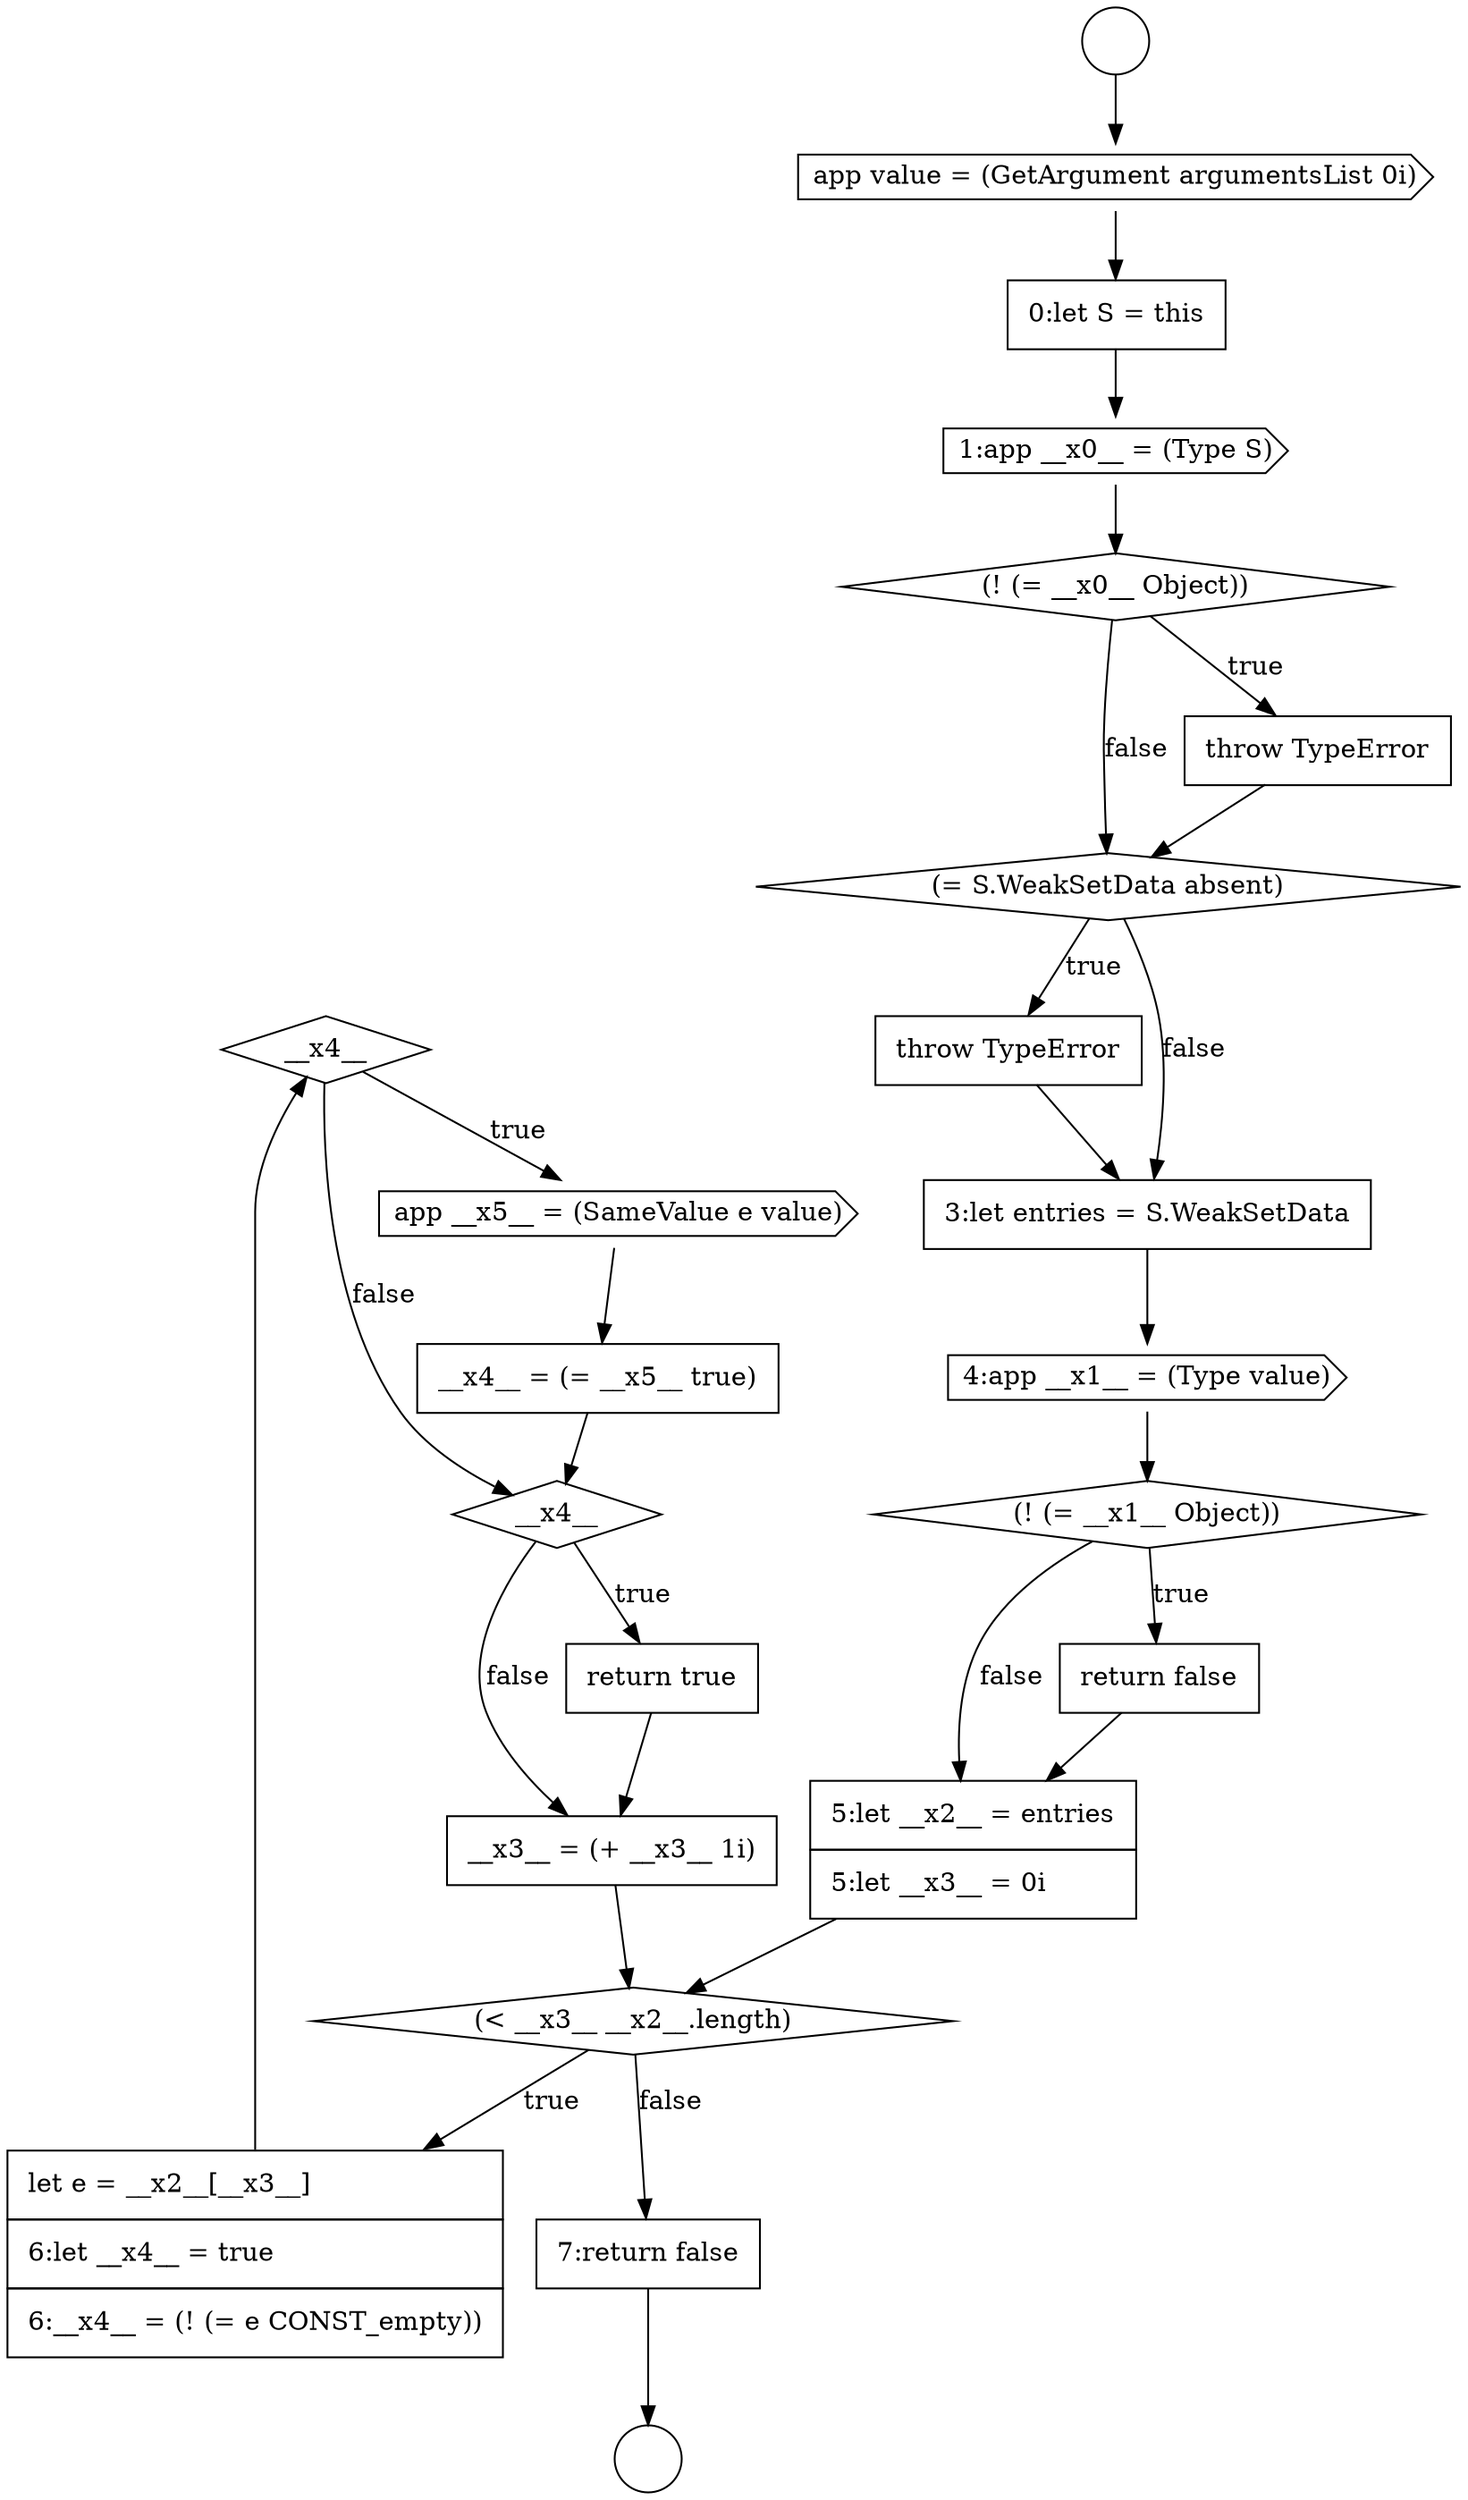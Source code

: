 digraph {
  node16092 [shape=diamond, label=<<font color="black">__x4__</font>> color="black" fillcolor="white" style=filled]
  node16086 [shape=cds, label=<<font color="black">4:app __x1__ = (Type value)</font>> color="black" fillcolor="white" style=filled]
  node16087 [shape=diamond, label=<<font color="black">(! (= __x1__ Object))</font>> color="black" fillcolor="white" style=filled]
  node16083 [shape=diamond, label=<<font color="black">(= S.WeakSetData absent)</font>> color="black" fillcolor="white" style=filled]
  node16080 [shape=cds, label=<<font color="black">1:app __x0__ = (Type S)</font>> color="black" fillcolor="white" style=filled]
  node16095 [shape=diamond, label=<<font color="black">__x4__</font>> color="black" fillcolor="white" style=filled]
  node16088 [shape=none, margin=0, label=<<font color="black">
    <table border="0" cellborder="1" cellspacing="0" cellpadding="10">
      <tr><td align="left">return false</td></tr>
    </table>
  </font>> color="black" fillcolor="white" style=filled]
  node16090 [shape=diamond, label=<<font color="black">(&lt; __x3__ __x2__.length)</font>> color="black" fillcolor="white" style=filled]
  node16084 [shape=none, margin=0, label=<<font color="black">
    <table border="0" cellborder="1" cellspacing="0" cellpadding="10">
      <tr><td align="left">throw TypeError</td></tr>
    </table>
  </font>> color="black" fillcolor="white" style=filled]
  node16079 [shape=none, margin=0, label=<<font color="black">
    <table border="0" cellborder="1" cellspacing="0" cellpadding="10">
      <tr><td align="left">0:let S = this</td></tr>
    </table>
  </font>> color="black" fillcolor="white" style=filled]
  node16085 [shape=none, margin=0, label=<<font color="black">
    <table border="0" cellborder="1" cellspacing="0" cellpadding="10">
      <tr><td align="left">3:let entries = S.WeakSetData</td></tr>
    </table>
  </font>> color="black" fillcolor="white" style=filled]
  node16078 [shape=cds, label=<<font color="black">app value = (GetArgument argumentsList 0i)</font>> color="black" fillcolor="white" style=filled]
  node16081 [shape=diamond, label=<<font color="black">(! (= __x0__ Object))</font>> color="black" fillcolor="white" style=filled]
  node16077 [shape=circle label=" " color="black" fillcolor="white" style=filled]
  node16082 [shape=none, margin=0, label=<<font color="black">
    <table border="0" cellborder="1" cellspacing="0" cellpadding="10">
      <tr><td align="left">throw TypeError</td></tr>
    </table>
  </font>> color="black" fillcolor="white" style=filled]
  node16076 [shape=circle label=" " color="black" fillcolor="white" style=filled]
  node16091 [shape=none, margin=0, label=<<font color="black">
    <table border="0" cellborder="1" cellspacing="0" cellpadding="10">
      <tr><td align="left">let e = __x2__[__x3__]</td></tr>
      <tr><td align="left">6:let __x4__ = true</td></tr>
      <tr><td align="left">6:__x4__ = (! (= e CONST_empty))</td></tr>
    </table>
  </font>> color="black" fillcolor="white" style=filled]
  node16094 [shape=none, margin=0, label=<<font color="black">
    <table border="0" cellborder="1" cellspacing="0" cellpadding="10">
      <tr><td align="left">__x4__ = (= __x5__ true)</td></tr>
    </table>
  </font>> color="black" fillcolor="white" style=filled]
  node16096 [shape=none, margin=0, label=<<font color="black">
    <table border="0" cellborder="1" cellspacing="0" cellpadding="10">
      <tr><td align="left">return true</td></tr>
    </table>
  </font>> color="black" fillcolor="white" style=filled]
  node16089 [shape=none, margin=0, label=<<font color="black">
    <table border="0" cellborder="1" cellspacing="0" cellpadding="10">
      <tr><td align="left">5:let __x2__ = entries</td></tr>
      <tr><td align="left">5:let __x3__ = 0i</td></tr>
    </table>
  </font>> color="black" fillcolor="white" style=filled]
  node16097 [shape=none, margin=0, label=<<font color="black">
    <table border="0" cellborder="1" cellspacing="0" cellpadding="10">
      <tr><td align="left">__x3__ = (+ __x3__ 1i)</td></tr>
    </table>
  </font>> color="black" fillcolor="white" style=filled]
  node16098 [shape=none, margin=0, label=<<font color="black">
    <table border="0" cellborder="1" cellspacing="0" cellpadding="10">
      <tr><td align="left">7:return false</td></tr>
    </table>
  </font>> color="black" fillcolor="white" style=filled]
  node16093 [shape=cds, label=<<font color="black">app __x5__ = (SameValue e value)</font>> color="black" fillcolor="white" style=filled]
  node16083 -> node16084 [label=<<font color="black">true</font>> color="black"]
  node16083 -> node16085 [label=<<font color="black">false</font>> color="black"]
  node16084 -> node16085 [ color="black"]
  node16091 -> node16092 [ color="black"]
  node16085 -> node16086 [ color="black"]
  node16095 -> node16096 [label=<<font color="black">true</font>> color="black"]
  node16095 -> node16097 [label=<<font color="black">false</font>> color="black"]
  node16094 -> node16095 [ color="black"]
  node16076 -> node16078 [ color="black"]
  node16090 -> node16091 [label=<<font color="black">true</font>> color="black"]
  node16090 -> node16098 [label=<<font color="black">false</font>> color="black"]
  node16086 -> node16087 [ color="black"]
  node16096 -> node16097 [ color="black"]
  node16080 -> node16081 [ color="black"]
  node16081 -> node16082 [label=<<font color="black">true</font>> color="black"]
  node16081 -> node16083 [label=<<font color="black">false</font>> color="black"]
  node16089 -> node16090 [ color="black"]
  node16078 -> node16079 [ color="black"]
  node16088 -> node16089 [ color="black"]
  node16092 -> node16093 [label=<<font color="black">true</font>> color="black"]
  node16092 -> node16095 [label=<<font color="black">false</font>> color="black"]
  node16079 -> node16080 [ color="black"]
  node16087 -> node16088 [label=<<font color="black">true</font>> color="black"]
  node16087 -> node16089 [label=<<font color="black">false</font>> color="black"]
  node16082 -> node16083 [ color="black"]
  node16097 -> node16090 [ color="black"]
  node16098 -> node16077 [ color="black"]
  node16093 -> node16094 [ color="black"]
}
